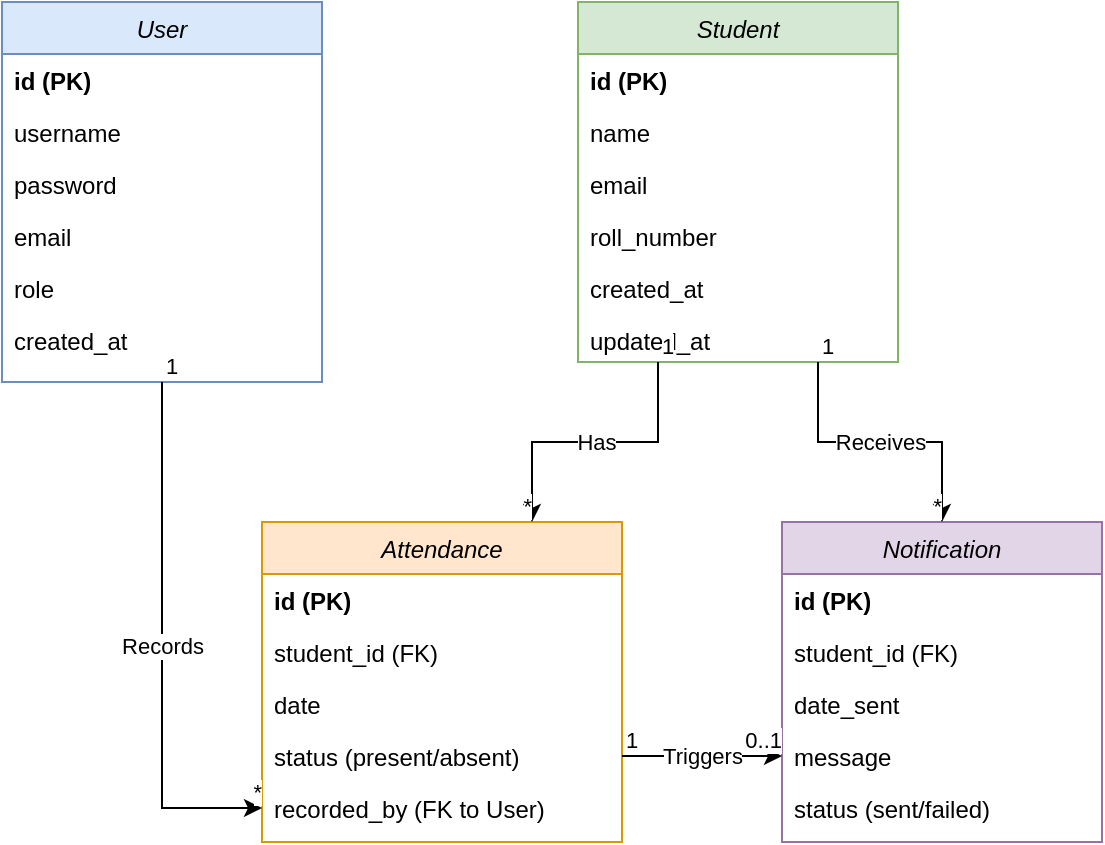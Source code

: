 <mxfile version="15.0.0">
  <diagram id="C5RBs43oDa-KdzZeNtuy" name="ER Diagram">
    <mxGraphModel dx="1422" dy="800" grid="1" gridSize="10" guides="1" tooltips="1" connect="1" arrows="1" fold="1" page="1" pageScale="1" pageWidth="827" pageHeight="1169" math="0" shadow="0">
      <root>
        <mxCell id="WIyWlLk6GJQsqaUBKTNV-0" />
        <mxCell id="WIyWlLk6GJQsqaUBKTNV-1" parent="WIyWlLk6GJQsqaUBKTNV-0" />
        
        <!-- User Entity -->
        <mxCell id="zkfFHV4jXpPFQw0GAbJ--0" value="User" style="swimlane;fontStyle=2;align=center;verticalAlign=top;childLayout=stackLayout;horizontal=1;startSize=26;horizontalStack=0;resizeParent=1;resizeLast=0;collapsible=1;marginBottom=0;rounded=0;shadow=0;strokeWidth=1;fillColor=#dae8fc;strokeColor=#6c8ebf;" parent="WIyWlLk6GJQsqaUBKTNV-1" vertex="1">
          <mxGeometry x="220" y="120" width="160" height="190" as="geometry">
            <mxRectangle x="230" y="140" width="160" height="26" as="alternateBounds" />
          </mxGeometry>
        </mxCell>
        <mxCell id="zkfFHV4jXpPFQw0GAbJ--1" value="id (PK)" style="text;align=left;verticalAlign=top;spacingLeft=4;spacingRight=4;overflow=hidden;rotatable=0;points=[[0,0.5],[1,0.5]];portConstraint=eastwest;fontStyle=1" parent="zkfFHV4jXpPFQw0GAbJ--0" vertex="1">
          <mxGeometry y="26" width="160" height="26" as="geometry" />
        </mxCell>
        <mxCell id="zkfFHV4jXpPFQw0GAbJ--2" value="username" style="text;align=left;verticalAlign=top;spacingLeft=4;spacingRight=4;overflow=hidden;rotatable=0;points=[[0,0.5],[1,0.5]];portConstraint=eastwest;rounded=0;shadow=0;html=0;" parent="zkfFHV4jXpPFQw0GAbJ--0" vertex="1">
          <mxGeometry y="52" width="160" height="26" as="geometry" />
        </mxCell>
        <mxCell id="zkfFHV4jXpPFQw0GAbJ--3" value="password" style="text;align=left;verticalAlign=top;spacingLeft=4;spacingRight=4;overflow=hidden;rotatable=0;points=[[0,0.5],[1,0.5]];portConstraint=eastwest;rounded=0;shadow=0;html=0;" parent="zkfFHV4jXpPFQw0GAbJ--0" vertex="1">
          <mxGeometry y="78" width="160" height="26" as="geometry" />
        </mxCell>
        <mxCell id="zkfFHV4jXpPFQw0GAbJ--5" value="email" style="text;align=left;verticalAlign=top;spacingLeft=4;spacingRight=4;overflow=hidden;rotatable=0;points=[[0,0.5],[1,0.5]];portConstraint=eastwest;" parent="zkfFHV4jXpPFQw0GAbJ--0" vertex="1">
          <mxGeometry y="104" width="160" height="26" as="geometry" />
        </mxCell>
        <mxCell id="k9S5vy8HA9n5qjDAiC2D-0" value="role" style="text;align=left;verticalAlign=top;spacingLeft=4;spacingRight=4;overflow=hidden;rotatable=0;points=[[0,0.5],[1,0.5]];portConstraint=eastwest;" vertex="1" parent="zkfFHV4jXpPFQw0GAbJ--0">
          <mxGeometry y="130" width="160" height="26" as="geometry" />
        </mxCell>
        <mxCell id="k9S5vy8HA9n5qjDAiC2D-1" value="created_at" style="text;align=left;verticalAlign=top;spacingLeft=4;spacingRight=4;overflow=hidden;rotatable=0;points=[[0,0.5],[1,0.5]];portConstraint=eastwest;" vertex="1" parent="zkfFHV4jXpPFQw0GAbJ--0">
          <mxGeometry y="156" width="160" height="26" as="geometry" />
        </mxCell>
        
        <!-- Student Entity -->
        <mxCell id="zkfFHV4jXpPFQw0GAbJ--17" value="Student" style="swimlane;fontStyle=2;align=center;verticalAlign=top;childLayout=stackLayout;horizontal=1;startSize=26;horizontalStack=0;resizeParent=1;resizeLast=0;collapsible=1;marginBottom=0;rounded=0;shadow=0;strokeWidth=1;fillColor=#d5e8d4;strokeColor=#82b366;" parent="WIyWlLk6GJQsqaUBKTNV-1" vertex="1">
          <mxGeometry x="508" y="120" width="160" height="180" as="geometry">
            <mxRectangle x="550" y="140" width="160" height="26" as="alternateBounds" />
          </mxGeometry>
        </mxCell>
        <mxCell id="zkfFHV4jXpPFQw0GAbJ--18" value="id (PK)" style="text;align=left;verticalAlign=top;spacingLeft=4;spacingRight=4;overflow=hidden;rotatable=0;points=[[0,0.5],[1,0.5]];portConstraint=eastwest;fontStyle=1" parent="zkfFHV4jXpPFQw0GAbJ--17" vertex="1">
          <mxGeometry y="26" width="160" height="26" as="geometry" />
        </mxCell>
        <mxCell id="zkfFHV4jXpPFQw0GAbJ--19" value="name" style="text;align=left;verticalAlign=top;spacingLeft=4;spacingRight=4;overflow=hidden;rotatable=0;points=[[0,0.5],[1,0.5]];portConstraint=eastwest;rounded=0;shadow=0;html=0;" parent="zkfFHV4jXpPFQw0GAbJ--17" vertex="1">
          <mxGeometry y="52" width="160" height="26" as="geometry" />
        </mxCell>
        <mxCell id="zkfFHV4jXpPFQw0GAbJ--20" value="email" style="text;align=left;verticalAlign=top;spacingLeft=4;spacingRight=4;overflow=hidden;rotatable=0;points=[[0,0.5],[1,0.5]];portConstraint=eastwest;rounded=0;shadow=0;html=0;" parent="zkfFHV4jXpPFQw0GAbJ--17" vertex="1">
          <mxGeometry y="78" width="160" height="26" as="geometry" />
        </mxCell>
        <mxCell id="zkfFHV4jXpPFQw0GAbJ--21" value="roll_number" style="text;align=left;verticalAlign=top;spacingLeft=4;spacingRight=4;overflow=hidden;rotatable=0;points=[[0,0.5],[1,0.5]];portConstraint=eastwest;rounded=0;shadow=0;html=0;" parent="zkfFHV4jXpPFQw0GAbJ--17" vertex="1">
          <mxGeometry y="104" width="160" height="26" as="geometry" />
        </mxCell>
        <mxCell id="zkfFHV4jXpPFQw0GAbJ--22" value="created_at" style="text;align=left;verticalAlign=top;spacingLeft=4;spacingRight=4;overflow=hidden;rotatable=0;points=[[0,0.5],[1,0.5]];portConstraint=eastwest;rounded=0;shadow=0;html=0;" parent="zkfFHV4jXpPFQw0GAbJ--17" vertex="1">
          <mxGeometry y="130" width="160" height="26" as="geometry" />
        </mxCell>
        <mxCell id="k9S5vy8HA9n5qjDAiC2D-2" value="updated_at" style="text;align=left;verticalAlign=top;spacingLeft=4;spacingRight=4;overflow=hidden;rotatable=0;points=[[0,0.5],[1,0.5]];portConstraint=eastwest;rounded=0;shadow=0;html=0;" vertex="1" parent="zkfFHV4jXpPFQw0GAbJ--17">
          <mxGeometry y="156" width="160" height="24" as="geometry" />
        </mxCell>
        
        <!-- Attendance Entity -->
        <mxCell id="zkfFHV4jXpPFQw0GAbJ--6" value="Attendance" style="swimlane;fontStyle=2;align=center;verticalAlign=top;childLayout=stackLayout;horizontal=1;startSize=26;horizontalStack=0;resizeParent=1;resizeLast=0;collapsible=1;marginBottom=0;rounded=0;shadow=0;strokeWidth=1;fillColor=#ffe6cc;strokeColor=#d79b00;" parent="WIyWlLk6GJQsqaUBKTNV-1" vertex="1">
          <mxGeometry x="350" y="380" width="180" height="160" as="geometry">
            <mxRectangle x="130" y="380" width="160" height="26" as="alternateBounds" />
          </mxGeometry>
        </mxCell>
        <mxCell id="zkfFHV4jXpPFQw0GAbJ--7" value="id (PK)" style="text;align=left;verticalAlign=top;spacingLeft=4;spacingRight=4;overflow=hidden;rotatable=0;points=[[0,0.5],[1,0.5]];portConstraint=eastwest;fontStyle=1" parent="zkfFHV4jXpPFQw0GAbJ--6" vertex="1">
          <mxGeometry y="26" width="180" height="26" as="geometry" />
        </mxCell>
        <mxCell id="zkfFHV4jXpPFQw0GAbJ--8" value="student_id (FK)" style="text;align=left;verticalAlign=top;spacingLeft=4;spacingRight=4;overflow=hidden;rotatable=0;points=[[0,0.5],[1,0.5]];portConstraint=eastwest;rounded=0;shadow=0;html=0;" parent="zkfFHV4jXpPFQw0GAbJ--6" vertex="1">
          <mxGeometry y="52" width="180" height="26" as="geometry" />
        </mxCell>
        <mxCell id="k9S5vy8HA9n5qjDAiC2D-3" value="date" style="text;align=left;verticalAlign=top;spacingLeft=4;spacingRight=4;overflow=hidden;rotatable=0;points=[[0,0.5],[1,0.5]];portConstraint=eastwest;rounded=0;shadow=0;html=0;" vertex="1" parent="zkfFHV4jXpPFQw0GAbJ--6">
          <mxGeometry y="78" width="180" height="26" as="geometry" />
        </mxCell>
        <mxCell id="k9S5vy8HA9n5qjDAiC2D-4" value="status (present/absent)" style="text;align=left;verticalAlign=top;spacingLeft=4;spacingRight=4;overflow=hidden;rotatable=0;points=[[0,0.5],[1,0.5]];portConstraint=eastwest;rounded=0;shadow=0;html=0;" vertex="1" parent="zkfFHV4jXpPFQw0GAbJ--6">
          <mxGeometry y="104" width="180" height="26" as="geometry" />
        </mxCell>
        <mxCell id="k9S5vy8HA9n5qjDAiC2D-5" value="recorded_by (FK to User)" style="text;align=left;verticalAlign=top;spacingLeft=4;spacingRight=4;overflow=hidden;rotatable=0;points=[[0,0.5],[1,0.5]];portConstraint=eastwest;rounded=0;shadow=0;html=0;" vertex="1" parent="zkfFHV4jXpPFQw0GAbJ--6">
          <mxGeometry y="130" width="180" height="26" as="geometry" />
        </mxCell>
        
        <!-- Notification Entity -->
        <mxCell id="k9S5vy8HA9n5qjDAiC2D-6" value="Notification" style="swimlane;fontStyle=2;align=center;verticalAlign=top;childLayout=stackLayout;horizontal=1;startSize=26;horizontalStack=0;resizeParent=1;resizeLast=0;collapsible=1;marginBottom=0;rounded=0;shadow=0;strokeWidth=1;fillColor=#e1d5e7;strokeColor=#9673a6;" vertex="1" parent="WIyWlLk6GJQsqaUBKTNV-1">
          <mxGeometry x="610" y="380" width="160" height="160" as="geometry">
            <mxRectangle x="230" y="140" width="160" height="26" as="alternateBounds" />
          </mxGeometry>
        </mxCell>
        <mxCell id="k9S5vy8HA9n5qjDAiC2D-7" value="id (PK)" style="text;align=left;verticalAlign=top;spacingLeft=4;spacingRight=4;overflow=hidden;rotatable=0;points=[[0,0.5],[1,0.5]];portConstraint=eastwest;fontStyle=1" vertex="1" parent="k9S5vy8HA9n5qjDAiC2D-6">
          <mxGeometry y="26" width="160" height="26" as="geometry" />
        </mxCell>
        <mxCell id="k9S5vy8HA9n5qjDAiC2D-8" value="student_id (FK)" style="text;align=left;verticalAlign=top;spacingLeft=4;spacingRight=4;overflow=hidden;rotatable=0;points=[[0,0.5],[1,0.5]];portConstraint=eastwest;rounded=0;shadow=0;html=0;" vertex="1" parent="k9S5vy8HA9n5qjDAiC2D-6">
          <mxGeometry y="52" width="160" height="26" as="geometry" />
        </mxCell>
        <mxCell id="k9S5vy8HA9n5qjDAiC2D-9" value="date_sent" style="text;align=left;verticalAlign=top;spacingLeft=4;spacingRight=4;overflow=hidden;rotatable=0;points=[[0,0.5],[1,0.5]];portConstraint=eastwest;rounded=0;shadow=0;html=0;" vertex="1" parent="k9S5vy8HA9n5qjDAiC2D-6">
          <mxGeometry y="78" width="160" height="26" as="geometry" />
        </mxCell>
        <mxCell id="k9S5vy8HA9n5qjDAiC2D-10" value="message" style="text;align=left;verticalAlign=top;spacingLeft=4;spacingRight=4;overflow=hidden;rotatable=0;points=[[0,0.5],[1,0.5]];portConstraint=eastwest;" vertex="1" parent="k9S5vy8HA9n5qjDAiC2D-6">
          <mxGeometry y="104" width="160" height="26" as="geometry" />
        </mxCell>
        <mxCell id="k9S5vy8HA9n5qjDAiC2D-11" value="status (sent/failed)" style="text;align=left;verticalAlign=top;spacingLeft=4;spacingRight=4;overflow=hidden;rotatable=0;points=[[0,0.5],[1,0.5]];portConstraint=eastwest;" vertex="1" parent="k9S5vy8HA9n5qjDAiC2D-6">
          <mxGeometry y="130" width="160" height="26" as="geometry" />
        </mxCell>
        
        <!-- Relationships -->
        <!-- User (1) to Attendance (M) Relationship -->
        <mxCell id="k9S5vy8HA9n5qjDAiC2D-15" value="" style="endArrow=classic;html=1;rounded=0;exitX=0.5;exitY=1;exitDx=0;exitDy=0;entryX=0;entryY=0.5;entryDx=0;entryDy=0;edgeStyle=orthogonalEdgeStyle;" edge="1" parent="WIyWlLk6GJQsqaUBKTNV-1" source="zkfFHV4jXpPFQw0GAbJ--0" target="k9S5vy8HA9n5qjDAiC2D-5">
          <mxGeometry relative="1" as="geometry">
            <mxPoint x="400" y="340" as="sourcePoint" />
            <mxPoint x="560" y="340" as="targetPoint" />
            <Array as="points">
              <mxPoint x="300" y="523" />
            </Array>
          </mxGeometry>
        </mxCell>
        <mxCell id="k9S5vy8HA9n5qjDAiC2D-16" value="Records" style="edgeLabel;resizable=0;html=1;align=center;verticalAlign=middle;" connectable="0" vertex="1" parent="k9S5vy8HA9n5qjDAiC2D-15">
          <mxGeometry relative="1" as="geometry" />
        </mxCell>
        <mxCell id="k9S5vy8HA9n5qjDAiC2D-17" value="1" style="edgeLabel;resizable=0;html=1;align=left;verticalAlign=bottom;" connectable="0" vertex="1" parent="k9S5vy8HA9n5qjDAiC2D-15">
          <mxGeometry x="-1" relative="1" as="geometry" />
        </mxCell>
        <mxCell id="k9S5vy8HA9n5qjDAiC2D-18" value="*" style="edgeLabel;resizable=0;html=1;align=right;verticalAlign=bottom;" connectable="0" vertex="1" parent="k9S5vy8HA9n5qjDAiC2D-15">
          <mxGeometry x="1" relative="1" as="geometry" />
        </mxCell>
        
        <!-- Student (1) to Attendance (M) Relationship -->
        <mxCell id="k9S5vy8HA9n5qjDAiC2D-19" value="" style="endArrow=classic;html=1;rounded=0;exitX=0.25;exitY=1;exitDx=0;exitDy=0;entryX=0.75;entryY=0;entryDx=0;entryDy=0;edgeStyle=orthogonalEdgeStyle;" edge="1" parent="WIyWlLk6GJQsqaUBKTNV-1" source="zkfFHV4jXpPFQw0GAbJ--17" target="zkfFHV4jXpPFQw0GAbJ--6">
          <mxGeometry relative="1" as="geometry">
            <mxPoint x="400" y="340" as="sourcePoint" />
            <mxPoint x="560" y="340" as="targetPoint" />
          </mxGeometry>
        </mxCell>
        <mxCell id="k9S5vy8HA9n5qjDAiC2D-20" value="Has" style="edgeLabel;resizable=0;html=1;align=center;verticalAlign=middle;" connectable="0" vertex="1" parent="k9S5vy8HA9n5qjDAiC2D-19">
          <mxGeometry relative="1" as="geometry" />
        </mxCell>
        <mxCell id="k9S5vy8HA9n5qjDAiC2D-21" value="1" style="edgeLabel;resizable=0;html=1;align=left;verticalAlign=bottom;" connectable="0" vertex="1" parent="k9S5vy8HA9n5qjDAiC2D-19">
          <mxGeometry x="-1" relative="1" as="geometry" />
        </mxCell>
        <mxCell id="k9S5vy8HA9n5qjDAiC2D-22" value="*" style="edgeLabel;resizable=0;html=1;align=right;verticalAlign=bottom;" connectable="0" vertex="1" parent="k9S5vy8HA9n5qjDAiC2D-19">
          <mxGeometry x="1" relative="1" as="geometry" />
        </mxCell>
        
        <!-- Student (1) to Notification (M) Relationship -->
        <mxCell id="k9S5vy8HA9n5qjDAiC2D-23" value="" style="endArrow=classic;html=1;rounded=0;exitX=0.75;exitY=1;exitDx=0;exitDy=0;entryX=0.5;entryY=0;entryDx=0;entryDy=0;edgeStyle=orthogonalEdgeStyle;" edge="1" parent="WIyWlLk6GJQsqaUBKTNV-1" source="zkfFHV4jXpPFQw0GAbJ--17" target="k9S5vy8HA9n5qjDAiC2D-6">
          <mxGeometry relative="1" as="geometry">
            <mxPoint x="400" y="340" as="sourcePoint" />
            <mxPoint x="560" y="340" as="targetPoint" />
          </mxGeometry>
        </mxCell>
        <mxCell id="k9S5vy8HA9n5qjDAiC2D-24" value="Receives" style="edgeLabel;resizable=0;html=1;align=center;verticalAlign=middle;" connectable="0" vertex="1" parent="k9S5vy8HA9n5qjDAiC2D-23">
          <mxGeometry relative="1" as="geometry" />
        </mxCell>
        <mxCell id="k9S5vy8HA9n5qjDAiC2D-25" value="1" style="edgeLabel;resizable=0;html=1;align=left;verticalAlign=bottom;" connectable="0" vertex="1" parent="k9S5vy8HA9n5qjDAiC2D-23">
          <mxGeometry x="-1" relative="1" as="geometry" />
        </mxCell>
        <mxCell id="k9S5vy8HA9n5qjDAiC2D-26" value="*" style="edgeLabel;resizable=0;html=1;align=right;verticalAlign=bottom;" connectable="0" vertex="1" parent="k9S5vy8HA9n5qjDAiC2D-23">
          <mxGeometry x="1" relative="1" as="geometry" />
        </mxCell>
        
        <!-- Attendance (1) to Notification (0..1) Relationship -->
        <mxCell id="k9S5vy8HA9n5qjDAiC2D-27" value="" style="endArrow=classic;html=1;rounded=0;exitX=1;exitY=0.5;exitDx=0;exitDy=0;entryX=0;entryY=0.5;entryDx=0;entryDy=0;" edge="1" parent="WIyWlLk6GJQsqaUBKTNV-1" source="k9S5vy8HA9n5qjDAiC2D-4" target="k9S5vy8HA9n5qjDAiC2D-10">
          <mxGeometry relative="1" as="geometry">
            <mxPoint x="400" y="340" as="sourcePoint" />
            <mxPoint x="560" y="340" as="targetPoint" />
          </mxGeometry>
        </mxCell>
        <mxCell id="k9S5vy8HA9n5qjDAiC2D-28" value="Triggers" style="edgeLabel;resizable=0;html=1;align=center;verticalAlign=middle;" connectable="0" vertex="1" parent="k9S5vy8HA9n5qjDAiC2D-27">
          <mxGeometry relative="1" as="geometry" />
        </mxCell>
        <mxCell id="k9S5vy8HA9n5qjDAiC2D-29" value="1" style="edgeLabel;resizable=0;html=1;align=left;verticalAlign=bottom;" connectable="0" vertex="1" parent="k9S5vy8HA9n5qjDAiC2D-27">
          <mxGeometry x="-1" relative="1" as="geometry" />
        </mxCell>
        <mxCell id="k9S5vy8HA9n5qjDAiC2D-30" value="0..1" style="edgeLabel;resizable=0;html=1;align=right;verticalAlign=bottom;" connectable="0" vertex="1" parent="k9S5vy8HA9n5qjDAiC2D-27">
          <mxGeometry x="1" relative="1" as="geometry" />
        </mxCell>
      </root>
    </mxGraphModel>
  </diagram>
</mxfile> 